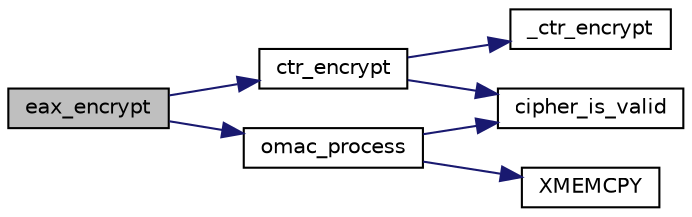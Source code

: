 digraph "eax_encrypt"
{
 // LATEX_PDF_SIZE
  edge [fontname="Helvetica",fontsize="10",labelfontname="Helvetica",labelfontsize="10"];
  node [fontname="Helvetica",fontsize="10",shape=record];
  rankdir="LR";
  Node0 [label="eax_encrypt",height=0.2,width=0.4,color="black", fillcolor="grey75", style="filled", fontcolor="black",tooltip="Encrypt with EAX a block of data."];
  Node0 -> Node1 [color="midnightblue",fontsize="10",style="solid"];
  Node1 [label="ctr_encrypt",height=0.2,width=0.4,color="black", fillcolor="white", style="filled",URL="$ctr__encrypt_8c.html#af42c91e4fb7f9aa679399e44e632ae44",tooltip="CTR encrypt."];
  Node1 -> Node2 [color="midnightblue",fontsize="10",style="solid"];
  Node2 [label="cipher_is_valid",height=0.2,width=0.4,color="black", fillcolor="white", style="filled",URL="$tomcrypt__cipher_8h.html#ac30eb68934c4ca07205344dc9d159221",tooltip=" "];
  Node1 -> Node3 [color="midnightblue",fontsize="10",style="solid"];
  Node3 [label="_ctr_encrypt",height=0.2,width=0.4,color="black", fillcolor="white", style="filled",URL="$ctr__encrypt_8c.html#aca5924a516a14d699de77712474f1d0a",tooltip="CTR encrypt software implementation."];
  Node0 -> Node4 [color="midnightblue",fontsize="10",style="solid"];
  Node4 [label="omac_process",height=0.2,width=0.4,color="black", fillcolor="white", style="filled",URL="$omac__process_8c.html#a7d42bf0deb0f7dbdd1637c3f7c21f93e",tooltip="Process data through OMAC."];
  Node4 -> Node2 [color="midnightblue",fontsize="10",style="solid"];
  Node4 -> Node5 [color="midnightblue",fontsize="10",style="solid"];
  Node5 [label="XMEMCPY",height=0.2,width=0.4,color="black", fillcolor="white", style="filled",URL="$tomcrypt__cfg_8h.html#a7691dd48d60d5fc6daf2fa7ec4c55e12",tooltip=" "];
}
